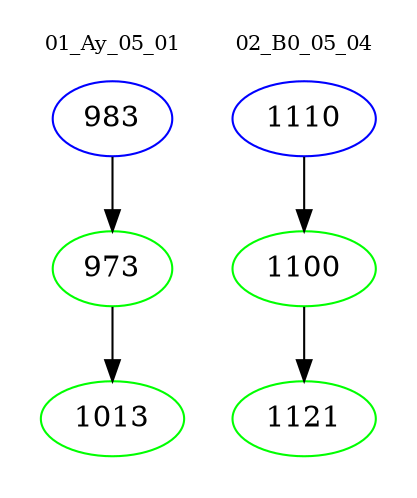 digraph{
subgraph cluster_0 {
color = white
label = "01_Ay_05_01";
fontsize=10;
T0_983 [label="983", color="blue"]
T0_983 -> T0_973 [color="black"]
T0_973 [label="973", color="green"]
T0_973 -> T0_1013 [color="black"]
T0_1013 [label="1013", color="green"]
}
subgraph cluster_1 {
color = white
label = "02_B0_05_04";
fontsize=10;
T1_1110 [label="1110", color="blue"]
T1_1110 -> T1_1100 [color="black"]
T1_1100 [label="1100", color="green"]
T1_1100 -> T1_1121 [color="black"]
T1_1121 [label="1121", color="green"]
}
}
